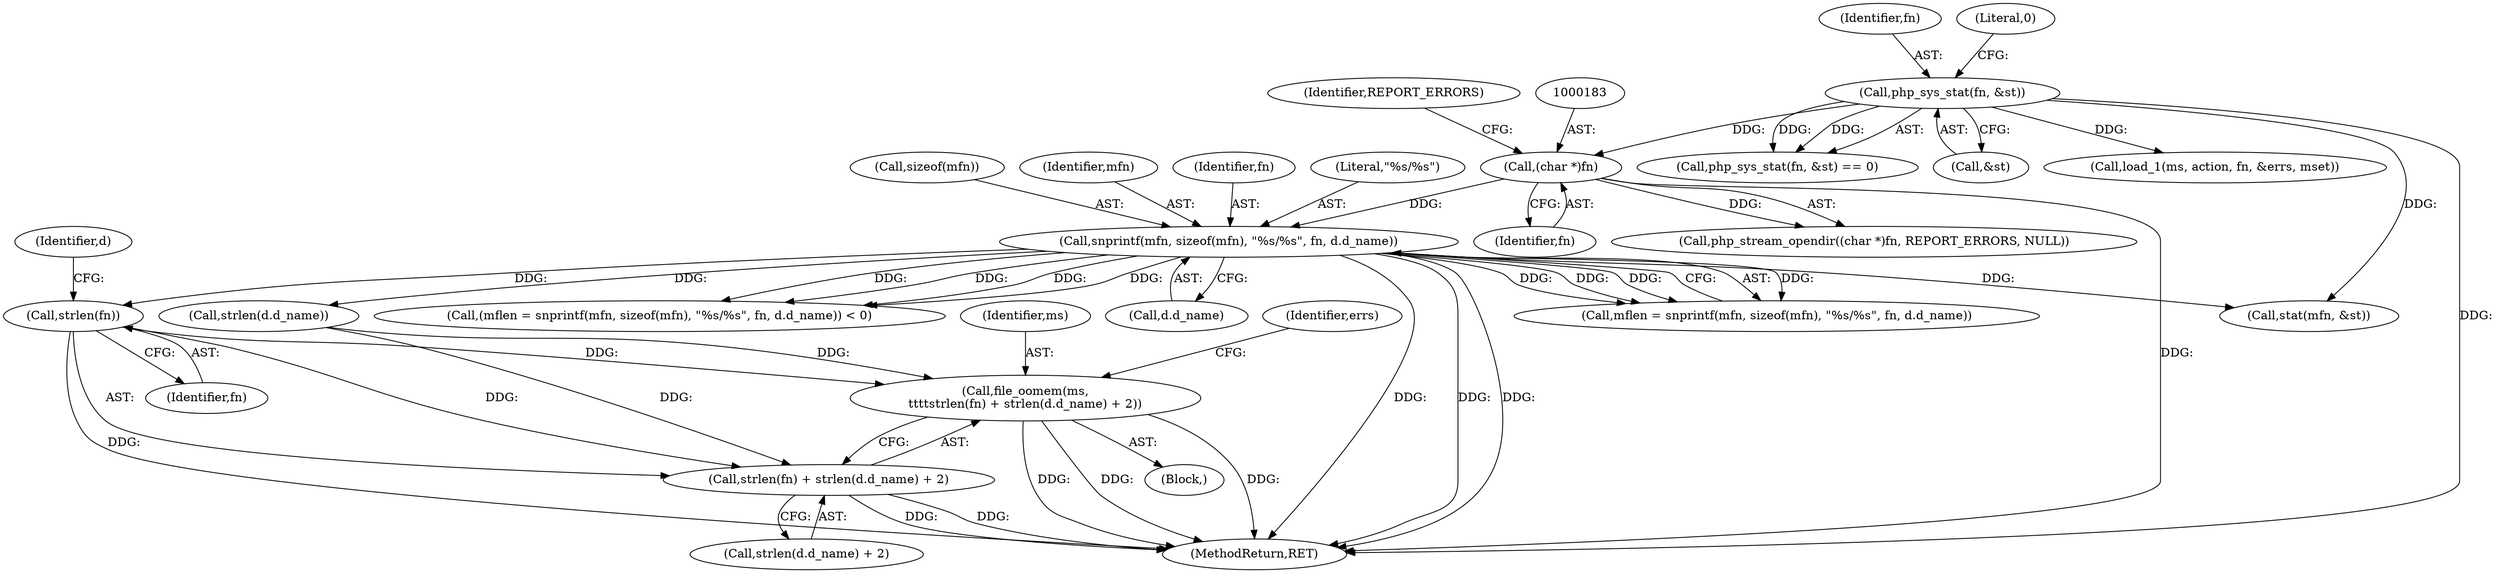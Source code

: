 digraph "0_php_a72cd07f2983dc43a6bb35209dc4687852e53c09@API" {
"1000218" [label="(Call,strlen(fn))"];
"1000204" [label="(Call,snprintf(mfn, sizeof(mfn), \"%s/%s\", fn, d.d_name))"];
"1000182" [label="(Call,(char *)fn)"];
"1000167" [label="(Call,php_sys_stat(fn, &st))"];
"1000215" [label="(Call,file_oomem(ms,\n\t\t\t\tstrlen(fn) + strlen(d.d_name) + 2))"];
"1000217" [label="(Call,strlen(fn) + strlen(d.d_name) + 2)"];
"1000223" [label="(Identifier,d)"];
"1000204" [label="(Call,snprintf(mfn, sizeof(mfn), \"%s/%s\", fn, d.d_name))"];
"1000209" [label="(Identifier,fn)"];
"1000167" [label="(Call,php_sys_stat(fn, &st))"];
"1000221" [label="(Call,strlen(d.d_name))"];
"1000218" [label="(Call,strlen(fn))"];
"1000220" [label="(Call,strlen(d.d_name) + 2)"];
"1000234" [label="(Call,stat(mfn, &st))"];
"1000513" [label="(MethodReturn,RET)"];
"1000182" [label="(Call,(char *)fn)"];
"1000208" [label="(Literal,\"%s/%s\")"];
"1000185" [label="(Identifier,REPORT_ERRORS)"];
"1000168" [label="(Identifier,fn)"];
"1000206" [label="(Call,sizeof(mfn))"];
"1000166" [label="(Call,php_sys_stat(fn, &st) == 0)"];
"1000205" [label="(Identifier,mfn)"];
"1000202" [label="(Call,mflen = snprintf(mfn, sizeof(mfn), \"%s/%s\", fn, d.d_name))"];
"1000215" [label="(Call,file_oomem(ms,\n\t\t\t\tstrlen(fn) + strlen(d.d_name) + 2))"];
"1000181" [label="(Call,php_stream_opendir((char *)fn, REPORT_ERRORS, NULL))"];
"1000214" [label="(Block,)"];
"1000216" [label="(Identifier,ms)"];
"1000184" [label="(Identifier,fn)"];
"1000217" [label="(Call,strlen(fn) + strlen(d.d_name) + 2)"];
"1000227" [label="(Identifier,errs)"];
"1000219" [label="(Identifier,fn)"];
"1000169" [label="(Call,&st)"];
"1000333" [label="(Call,load_1(ms, action, fn, &errs, mset))"];
"1000171" [label="(Literal,0)"];
"1000201" [label="(Call,(mflen = snprintf(mfn, sizeof(mfn), \"%s/%s\", fn, d.d_name)) < 0)"];
"1000210" [label="(Call,d.d_name)"];
"1000218" -> "1000217"  [label="AST: "];
"1000218" -> "1000219"  [label="CFG: "];
"1000219" -> "1000218"  [label="AST: "];
"1000223" -> "1000218"  [label="CFG: "];
"1000218" -> "1000513"  [label="DDG: "];
"1000218" -> "1000215"  [label="DDG: "];
"1000218" -> "1000217"  [label="DDG: "];
"1000204" -> "1000218"  [label="DDG: "];
"1000204" -> "1000202"  [label="AST: "];
"1000204" -> "1000210"  [label="CFG: "];
"1000205" -> "1000204"  [label="AST: "];
"1000206" -> "1000204"  [label="AST: "];
"1000208" -> "1000204"  [label="AST: "];
"1000209" -> "1000204"  [label="AST: "];
"1000210" -> "1000204"  [label="AST: "];
"1000202" -> "1000204"  [label="CFG: "];
"1000204" -> "1000513"  [label="DDG: "];
"1000204" -> "1000513"  [label="DDG: "];
"1000204" -> "1000513"  [label="DDG: "];
"1000204" -> "1000201"  [label="DDG: "];
"1000204" -> "1000201"  [label="DDG: "];
"1000204" -> "1000201"  [label="DDG: "];
"1000204" -> "1000201"  [label="DDG: "];
"1000204" -> "1000202"  [label="DDG: "];
"1000204" -> "1000202"  [label="DDG: "];
"1000204" -> "1000202"  [label="DDG: "];
"1000204" -> "1000202"  [label="DDG: "];
"1000182" -> "1000204"  [label="DDG: "];
"1000204" -> "1000221"  [label="DDG: "];
"1000204" -> "1000234"  [label="DDG: "];
"1000182" -> "1000181"  [label="AST: "];
"1000182" -> "1000184"  [label="CFG: "];
"1000183" -> "1000182"  [label="AST: "];
"1000184" -> "1000182"  [label="AST: "];
"1000185" -> "1000182"  [label="CFG: "];
"1000182" -> "1000513"  [label="DDG: "];
"1000182" -> "1000181"  [label="DDG: "];
"1000167" -> "1000182"  [label="DDG: "];
"1000167" -> "1000166"  [label="AST: "];
"1000167" -> "1000169"  [label="CFG: "];
"1000168" -> "1000167"  [label="AST: "];
"1000169" -> "1000167"  [label="AST: "];
"1000171" -> "1000167"  [label="CFG: "];
"1000167" -> "1000513"  [label="DDG: "];
"1000167" -> "1000166"  [label="DDG: "];
"1000167" -> "1000166"  [label="DDG: "];
"1000167" -> "1000234"  [label="DDG: "];
"1000167" -> "1000333"  [label="DDG: "];
"1000215" -> "1000214"  [label="AST: "];
"1000215" -> "1000217"  [label="CFG: "];
"1000216" -> "1000215"  [label="AST: "];
"1000217" -> "1000215"  [label="AST: "];
"1000227" -> "1000215"  [label="CFG: "];
"1000215" -> "1000513"  [label="DDG: "];
"1000215" -> "1000513"  [label="DDG: "];
"1000215" -> "1000513"  [label="DDG: "];
"1000221" -> "1000215"  [label="DDG: "];
"1000217" -> "1000220"  [label="CFG: "];
"1000220" -> "1000217"  [label="AST: "];
"1000217" -> "1000513"  [label="DDG: "];
"1000217" -> "1000513"  [label="DDG: "];
"1000221" -> "1000217"  [label="DDG: "];
}
